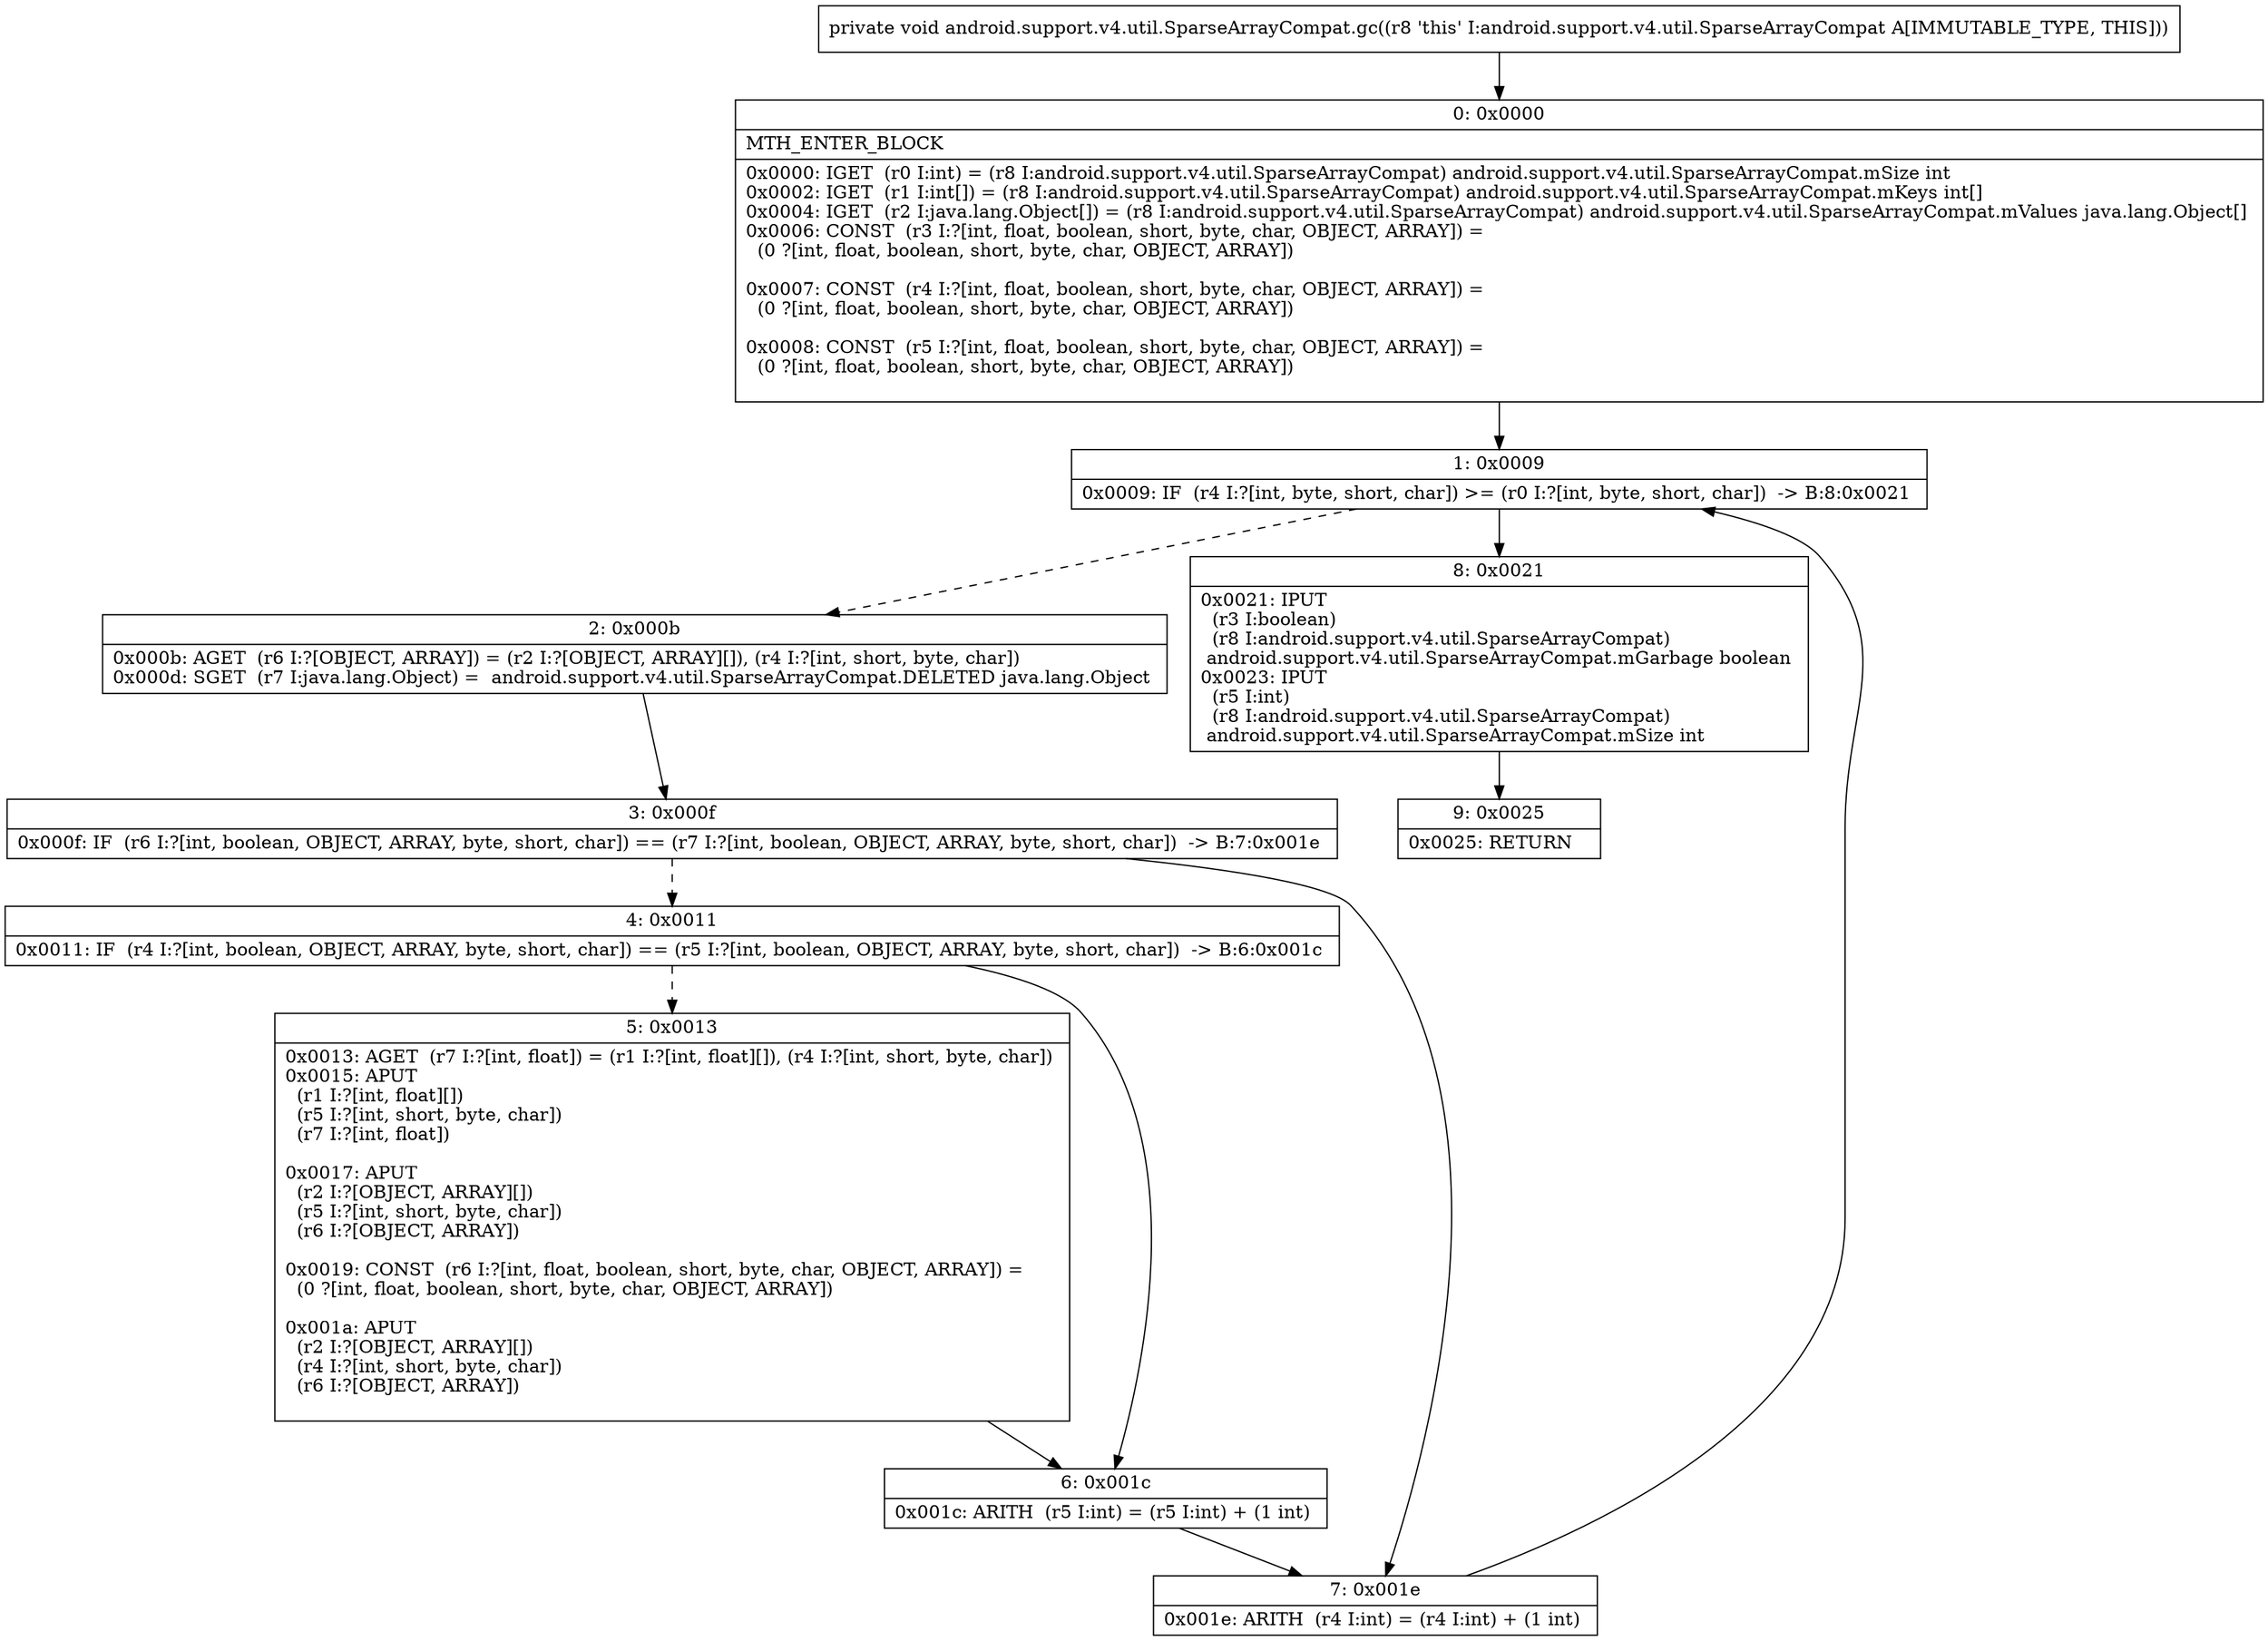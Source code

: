 digraph "CFG forandroid.support.v4.util.SparseArrayCompat.gc()V" {
Node_0 [shape=record,label="{0\:\ 0x0000|MTH_ENTER_BLOCK\l|0x0000: IGET  (r0 I:int) = (r8 I:android.support.v4.util.SparseArrayCompat) android.support.v4.util.SparseArrayCompat.mSize int \l0x0002: IGET  (r1 I:int[]) = (r8 I:android.support.v4.util.SparseArrayCompat) android.support.v4.util.SparseArrayCompat.mKeys int[] \l0x0004: IGET  (r2 I:java.lang.Object[]) = (r8 I:android.support.v4.util.SparseArrayCompat) android.support.v4.util.SparseArrayCompat.mValues java.lang.Object[] \l0x0006: CONST  (r3 I:?[int, float, boolean, short, byte, char, OBJECT, ARRAY]) = \l  (0 ?[int, float, boolean, short, byte, char, OBJECT, ARRAY])\l \l0x0007: CONST  (r4 I:?[int, float, boolean, short, byte, char, OBJECT, ARRAY]) = \l  (0 ?[int, float, boolean, short, byte, char, OBJECT, ARRAY])\l \l0x0008: CONST  (r5 I:?[int, float, boolean, short, byte, char, OBJECT, ARRAY]) = \l  (0 ?[int, float, boolean, short, byte, char, OBJECT, ARRAY])\l \l}"];
Node_1 [shape=record,label="{1\:\ 0x0009|0x0009: IF  (r4 I:?[int, byte, short, char]) \>= (r0 I:?[int, byte, short, char])  \-\> B:8:0x0021 \l}"];
Node_2 [shape=record,label="{2\:\ 0x000b|0x000b: AGET  (r6 I:?[OBJECT, ARRAY]) = (r2 I:?[OBJECT, ARRAY][]), (r4 I:?[int, short, byte, char]) \l0x000d: SGET  (r7 I:java.lang.Object) =  android.support.v4.util.SparseArrayCompat.DELETED java.lang.Object \l}"];
Node_3 [shape=record,label="{3\:\ 0x000f|0x000f: IF  (r6 I:?[int, boolean, OBJECT, ARRAY, byte, short, char]) == (r7 I:?[int, boolean, OBJECT, ARRAY, byte, short, char])  \-\> B:7:0x001e \l}"];
Node_4 [shape=record,label="{4\:\ 0x0011|0x0011: IF  (r4 I:?[int, boolean, OBJECT, ARRAY, byte, short, char]) == (r5 I:?[int, boolean, OBJECT, ARRAY, byte, short, char])  \-\> B:6:0x001c \l}"];
Node_5 [shape=record,label="{5\:\ 0x0013|0x0013: AGET  (r7 I:?[int, float]) = (r1 I:?[int, float][]), (r4 I:?[int, short, byte, char]) \l0x0015: APUT  \l  (r1 I:?[int, float][])\l  (r5 I:?[int, short, byte, char])\l  (r7 I:?[int, float])\l \l0x0017: APUT  \l  (r2 I:?[OBJECT, ARRAY][])\l  (r5 I:?[int, short, byte, char])\l  (r6 I:?[OBJECT, ARRAY])\l \l0x0019: CONST  (r6 I:?[int, float, boolean, short, byte, char, OBJECT, ARRAY]) = \l  (0 ?[int, float, boolean, short, byte, char, OBJECT, ARRAY])\l \l0x001a: APUT  \l  (r2 I:?[OBJECT, ARRAY][])\l  (r4 I:?[int, short, byte, char])\l  (r6 I:?[OBJECT, ARRAY])\l \l}"];
Node_6 [shape=record,label="{6\:\ 0x001c|0x001c: ARITH  (r5 I:int) = (r5 I:int) + (1 int) \l}"];
Node_7 [shape=record,label="{7\:\ 0x001e|0x001e: ARITH  (r4 I:int) = (r4 I:int) + (1 int) \l}"];
Node_8 [shape=record,label="{8\:\ 0x0021|0x0021: IPUT  \l  (r3 I:boolean)\l  (r8 I:android.support.v4.util.SparseArrayCompat)\l android.support.v4.util.SparseArrayCompat.mGarbage boolean \l0x0023: IPUT  \l  (r5 I:int)\l  (r8 I:android.support.v4.util.SparseArrayCompat)\l android.support.v4.util.SparseArrayCompat.mSize int \l}"];
Node_9 [shape=record,label="{9\:\ 0x0025|0x0025: RETURN   \l}"];
MethodNode[shape=record,label="{private void android.support.v4.util.SparseArrayCompat.gc((r8 'this' I:android.support.v4.util.SparseArrayCompat A[IMMUTABLE_TYPE, THIS])) }"];
MethodNode -> Node_0;
Node_0 -> Node_1;
Node_1 -> Node_2[style=dashed];
Node_1 -> Node_8;
Node_2 -> Node_3;
Node_3 -> Node_4[style=dashed];
Node_3 -> Node_7;
Node_4 -> Node_5[style=dashed];
Node_4 -> Node_6;
Node_5 -> Node_6;
Node_6 -> Node_7;
Node_7 -> Node_1;
Node_8 -> Node_9;
}

